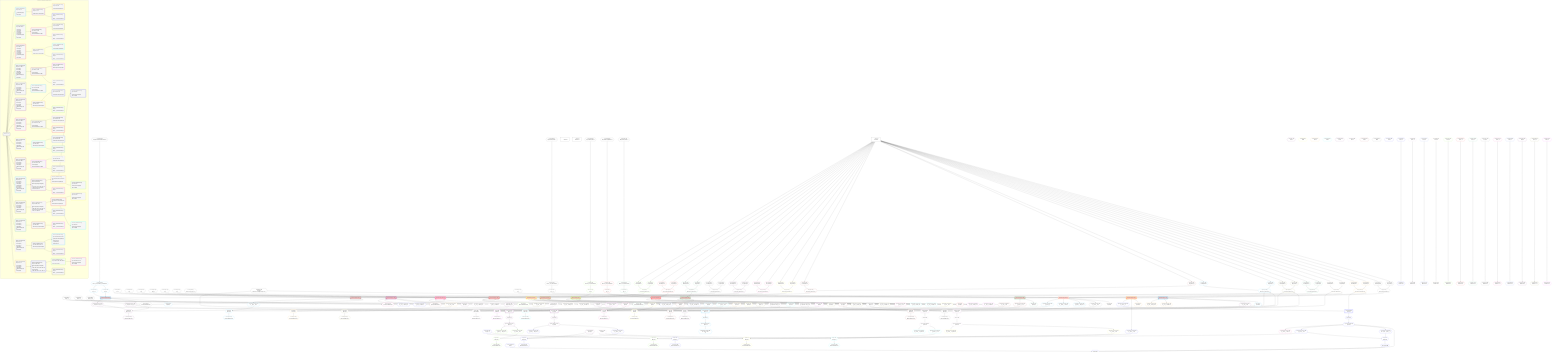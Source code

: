 %%{init: {'themeVariables': { 'fontSize': '12px'}}}%%
graph TD
    classDef path fill:#eee,stroke:#000,color:#000
    classDef plan fill:#fff,stroke-width:1px,color:#000
    classDef itemplan fill:#fff,stroke-width:2px,color:#000
    classDef unbatchedplan fill:#dff,stroke-width:1px,color:#000
    classDef sideeffectplan fill:#fcc,stroke-width:2px,color:#000
    classDef bucket fill:#f6f6f6,color:#000,stroke-width:2px,text-align:left


    %% plan dependencies
    Object15{{"Object[15∈0]<br />ᐸ{pgSettings,withPgClient}ᐳ"}}:::plan
    Access13{{"Access[13∈0]<br />ᐸ3.pgSettingsᐳ"}}:::plan
    Access14{{"Access[14∈0]<br />ᐸ3.withPgClientᐳ"}}:::plan
    Access13 & Access14 --> Object15
    Lambda10{{"Lambda[10∈0]<br />ᐸdecode_Post_base64JSONᐳ"}}:::plan
    Constant382{{"Constant[382∈0]<br />ᐸ'WyJwb3N0cyIsMV0='ᐳ"}}:::plan
    Constant382 --> Lambda10
    Access11{{"Access[11∈0]<br />ᐸ10.1ᐳ"}}:::plan
    Lambda10 --> Access11
    __Value3["__Value[3∈0]<br />ᐸcontextᐳ"]:::plan
    __Value3 --> Access13
    __Value3 --> Access14
    __Value0["__Value[0∈0]"]:::plan
    __Value5["__Value[5∈0]<br />ᐸrootValueᐳ"]:::plan
    Constant384{{"Constant[384∈0]<br />ᐸ'WyJwb3N0cyIsMl0='ᐳ"}}:::plan
    Constant383{{"Constant[383∈0]<br />ᐸ'hello'ᐳ"}}:::plan
    Constant385{{"Constant[385∈0]<br />ᐸ'WyJwb3N0cyIsMjAwMF0='ᐳ"}}:::plan
    Constant387{{"Constant[387∈0]<br />ᐸ'WyJwb3N0cyIsM10='ᐳ"}}:::plan
    Constant386{{"Constant[386∈0]<br />ᐸ'world'ᐳ"}}:::plan
    Constant389{{"Constant[389∈0]<br />ᐸ11ᐳ"}}:::plan
    Constant388{{"Constant[388∈0]<br />ᐸ'throw error'ᐳ"}}:::plan
    Constant390{{"Constant[390∈0]<br />ᐸ6ᐳ"}}:::plan
    Constant392{{"Constant[392∈0]<br />ᐸ9ᐳ"}}:::plan
    Constant393{{"Constant[393∈0]<br />ᐸ2000ᐳ"}}:::plan
    Constant396{{"Constant[396∈0]<br />ᐸ'WyJjb21wb3VuZF9rZXlzIiw0LDNd'ᐳ"}}:::plan
    Constant397{{"Constant[397∈0]<br />ᐸ2ᐳ"}}:::plan
    Constant398{{"Constant[398∈0]<br />ᐸ3ᐳ"}}:::plan
    Constant399{{"Constant[399∈0]<br />ᐸ'budd.deey@email.com'ᐳ"}}:::plan
    Constant400{{"Constant[400∈0]<br />ᐸ'graphile-build.issue.27.exists@example.com'ᐳ"}}:::plan
    Constant402{{"Constant[402∈0]<br />ᐸ1ᐳ"}}:::plan
    Object350{{"Object[350∈54]<br />ᐸ{pgSettings,withPgClient}ᐳ"}}:::plan
    Access348{{"Access[348∈54]<br />ᐸ3.pgSettingsᐳ"}}:::plan
    Access349{{"Access[349∈54]<br />ᐸ3.withPgClientᐳ"}}:::plan
    Access348 & Access349 --> Object350
    PgDeleteSingle347[["PgDeleteSingle[347∈54]"]]:::sideeffectplan
    Object350 & Constant402 --> PgDeleteSingle347
    __Value3 --> Access348
    __Value3 --> Access349
    Object351{{"Object[351∈54]<br />ᐸ{result}ᐳ"}}:::plan
    PgDeleteSingle347 --> Object351
    Object318{{"Object[318∈50]<br />ᐸ{pgSettings,withPgClient}ᐳ"}}:::plan
    Access316{{"Access[316∈50]<br />ᐸ3.pgSettingsᐳ"}}:::plan
    Access317{{"Access[317∈50]<br />ᐸ3.withPgClientᐳ"}}:::plan
    Access316 & Access317 --> Object318
    PgDeleteSingle315[["PgDeleteSingle[315∈50]"]]:::sideeffectplan
    Object318 & Constant400 --> PgDeleteSingle315
    __Value3 --> Access316
    __Value3 --> Access317
    Object319{{"Object[319∈50]<br />ᐸ{result}ᐳ"}}:::plan
    PgDeleteSingle315 --> Object319
    Object303{{"Object[303∈47]<br />ᐸ{pgSettings,withPgClient}ᐳ"}}:::plan
    Access301{{"Access[301∈47]<br />ᐸ3.pgSettingsᐳ"}}:::plan
    Access302{{"Access[302∈47]<br />ᐸ3.withPgClientᐳ"}}:::plan
    Access301 & Access302 --> Object303
    PgDeleteSingle300[["PgDeleteSingle[300∈47]"]]:::sideeffectplan
    Object303 & Constant399 --> PgDeleteSingle300
    __Value3 --> Access301
    __Value3 --> Access302
    Object304{{"Object[304∈47]<br />ᐸ{result}ᐳ"}}:::plan
    PgDeleteSingle300 --> Object304
    PgDeleteSingle253[["PgDeleteSingle[253∈41]"]]:::sideeffectplan
    Object256{{"Object[256∈41]<br />ᐸ{pgSettings,withPgClient}ᐳ"}}:::plan
    Object256 & Constant397 & Constant398 --> PgDeleteSingle253
    Access254{{"Access[254∈41]<br />ᐸ3.pgSettingsᐳ"}}:::plan
    Access255{{"Access[255∈41]<br />ᐸ3.withPgClientᐳ"}}:::plan
    Access254 & Access255 --> Object256
    __Value3 --> Access254
    __Value3 --> Access255
    Object257{{"Object[257∈41]<br />ᐸ{result}ᐳ"}}:::plan
    PgDeleteSingle253 --> Object257
    PgDeleteSingle205[["PgDeleteSingle[205∈35]"]]:::sideeffectplan
    Object208{{"Object[208∈35]<br />ᐸ{pgSettings,withPgClient}ᐳ"}}:::plan
    Access203{{"Access[203∈35]<br />ᐸ202.1ᐳ"}}:::plan
    Access204{{"Access[204∈35]<br />ᐸ202.2ᐳ"}}:::plan
    Object208 & Access203 & Access204 --> PgDeleteSingle205
    Access206{{"Access[206∈35]<br />ᐸ3.pgSettingsᐳ"}}:::plan
    Access207{{"Access[207∈35]<br />ᐸ3.withPgClientᐳ"}}:::plan
    Access206 & Access207 --> Object208
    Lambda202{{"Lambda[202∈35]<br />ᐸdecode_CompoundKey_base64JSONᐳ"}}:::plan
    Constant396 --> Lambda202
    Lambda202 --> Access203
    Lambda202 --> Access204
    __Value3 --> Access206
    __Value3 --> Access207
    Object209{{"Object[209∈35]<br />ᐸ{result}ᐳ"}}:::plan
    PgDeleteSingle205 --> Object209
    Object184{{"Object[184∈31]<br />ᐸ{pgSettings,withPgClient}ᐳ"}}:::plan
    Access182{{"Access[182∈31]<br />ᐸ3.pgSettingsᐳ"}}:::plan
    Access183{{"Access[183∈31]<br />ᐸ3.withPgClientᐳ"}}:::plan
    Access182 & Access183 --> Object184
    PgDeleteSingle181[["PgDeleteSingle[181∈31]"]]:::sideeffectplan
    Object184 & Constant389 --> PgDeleteSingle181
    Object185{{"Object[185∈31]<br />ᐸ{result,clientMutationId}ᐳ"}}:::plan
    PgDeleteSingle181 & Constant386 --> Object185
    __Value3 --> Access182
    __Value3 --> Access183
    Object162{{"Object[162∈27]<br />ᐸ{pgSettings,withPgClient}ᐳ"}}:::plan
    Access160{{"Access[160∈27]<br />ᐸ3.pgSettingsᐳ"}}:::plan
    Access161{{"Access[161∈27]<br />ᐸ3.withPgClientᐳ"}}:::plan
    Access160 & Access161 --> Object162
    PgDeleteSingle159[["PgDeleteSingle[159∈27]"]]:::sideeffectplan
    Object162 & Constant393 --> PgDeleteSingle159
    __Value3 --> Access160
    __Value3 --> Access161
    Object163{{"Object[163∈27]<br />ᐸ{result}ᐳ"}}:::plan
    PgDeleteSingle159 --> Object163
    Object141{{"Object[141∈23]<br />ᐸ{pgSettings,withPgClient}ᐳ"}}:::plan
    Access139{{"Access[139∈23]<br />ᐸ3.pgSettingsᐳ"}}:::plan
    Access140{{"Access[140∈23]<br />ᐸ3.withPgClientᐳ"}}:::plan
    Access139 & Access140 --> Object141
    PgDeleteSingle138[["PgDeleteSingle[138∈23]"]]:::sideeffectplan
    Object141 & Constant392 --> PgDeleteSingle138
    Object142{{"Object[142∈23]<br />ᐸ{result,clientMutationId}ᐳ"}}:::plan
    PgDeleteSingle138 & Constant383 --> Object142
    __Value3 --> Access139
    __Value3 --> Access140
    Object119{{"Object[119∈19]<br />ᐸ{pgSettings,withPgClient}ᐳ"}}:::plan
    Access117{{"Access[117∈19]<br />ᐸ3.pgSettingsᐳ"}}:::plan
    Access118{{"Access[118∈19]<br />ᐸ3.withPgClientᐳ"}}:::plan
    Access117 & Access118 --> Object119
    PgDeleteSingle116[["PgDeleteSingle[116∈19]"]]:::sideeffectplan
    Object119 & Constant390 --> PgDeleteSingle116
    __Value3 --> Access117
    __Value3 --> Access118
    Object120{{"Object[120∈19]<br />ᐸ{result}ᐳ"}}:::plan
    PgDeleteSingle116 --> Object120
    Object107{{"Object[107∈17]<br />ᐸ{pgSettings,withPgClient}ᐳ"}}:::plan
    Access105{{"Access[105∈17]<br />ᐸ3.pgSettingsᐳ"}}:::plan
    Access106{{"Access[106∈17]<br />ᐸ3.withPgClientᐳ"}}:::plan
    Access105 & Access106 --> Object107
    PgDeleteSingle104[["PgDeleteSingle[104∈17]"]]:::sideeffectplan
    Object107 & Constant389 --> PgDeleteSingle104
    Object108{{"Object[108∈17]<br />ᐸ{result,clientMutationId}ᐳ"}}:::plan
    PgDeleteSingle104 & Constant388 --> Object108
    __Value3 --> Access105
    __Value3 --> Access106
    Object86{{"Object[86∈13]<br />ᐸ{pgSettings,withPgClient}ᐳ"}}:::plan
    Access84{{"Access[84∈13]<br />ᐸ3.pgSettingsᐳ"}}:::plan
    Access85{{"Access[85∈13]<br />ᐸ3.withPgClientᐳ"}}:::plan
    Access84 & Access85 --> Object86
    PgDeleteSingle83[["PgDeleteSingle[83∈13]"]]:::sideeffectplan
    Access82{{"Access[82∈13]<br />ᐸ81.1ᐳ"}}:::plan
    Object86 & Access82 --> PgDeleteSingle83
    Object87{{"Object[87∈13]<br />ᐸ{result,clientMutationId}ᐳ"}}:::plan
    PgDeleteSingle83 & Constant386 --> Object87
    Lambda81{{"Lambda[81∈13]<br />ᐸdecode_Post_base64JSONᐳ"}}:::plan
    Constant387 --> Lambda81
    Lambda81 --> Access82
    __Value3 --> Access84
    __Value3 --> Access85
    Object62{{"Object[62∈9]<br />ᐸ{pgSettings,withPgClient}ᐳ"}}:::plan
    Access60{{"Access[60∈9]<br />ᐸ3.pgSettingsᐳ"}}:::plan
    Access61{{"Access[61∈9]<br />ᐸ3.withPgClientᐳ"}}:::plan
    Access60 & Access61 --> Object62
    PgDeleteSingle59[["PgDeleteSingle[59∈9]"]]:::sideeffectplan
    Access58{{"Access[58∈9]<br />ᐸ57.1ᐳ"}}:::plan
    Object62 & Access58 --> PgDeleteSingle59
    Lambda57{{"Lambda[57∈9]<br />ᐸdecode_Post_base64JSONᐳ"}}:::plan
    Constant385 --> Lambda57
    Lambda57 --> Access58
    __Value3 --> Access60
    __Value3 --> Access61
    Object63{{"Object[63∈9]<br />ᐸ{result}ᐳ"}}:::plan
    PgDeleteSingle59 --> Object63
    Object39{{"Object[39∈5]<br />ᐸ{pgSettings,withPgClient}ᐳ"}}:::plan
    Access37{{"Access[37∈5]<br />ᐸ3.pgSettingsᐳ"}}:::plan
    Access38{{"Access[38∈5]<br />ᐸ3.withPgClientᐳ"}}:::plan
    Access37 & Access38 --> Object39
    PgDeleteSingle36[["PgDeleteSingle[36∈5]"]]:::sideeffectplan
    Access35{{"Access[35∈5]<br />ᐸ34.1ᐳ"}}:::plan
    Object39 & Access35 --> PgDeleteSingle36
    Object40{{"Object[40∈5]<br />ᐸ{result,clientMutationId}ᐳ"}}:::plan
    PgDeleteSingle36 & Constant383 --> Object40
    Lambda34{{"Lambda[34∈5]<br />ᐸdecode_Post_base64JSONᐳ"}}:::plan
    Constant384 --> Lambda34
    Lambda34 --> Access35
    __Value3 --> Access37
    __Value3 --> Access38
    PgDeleteSingle12[["PgDeleteSingle[12∈1]"]]:::sideeffectplan
    Object15 & Access11 --> PgDeleteSingle12
    Object16{{"Object[16∈1]<br />ᐸ{result}ᐳ"}}:::plan
    PgDeleteSingle12 --> Object16
    List214{{"List[214∈36]<br />ᐸ211,212,213ᐳ"}}:::plan
    Constant211{{"Constant[211∈36]<br />ᐸ'compound_keys'ᐳ"}}:::plan
    PgClassExpression212{{"PgClassExpression[212∈36]<br />ᐸ__compound...rson_id_1”ᐳ"}}:::plan
    PgClassExpression213{{"PgClassExpression[213∈36]<br />ᐸ__compound...rson_id_2”ᐳ"}}:::plan
    Constant211 & PgClassExpression212 & PgClassExpression213 --> List214
    List262{{"List[262∈42]<br />ᐸ259,260,261ᐳ"}}:::plan
    Constant259{{"Constant[259∈42]<br />ᐸ'compound_keys'ᐳ"}}:::plan
    PgClassExpression260{{"PgClassExpression[260∈42]<br />ᐸ__compound...rson_id_1”ᐳ"}}:::plan
    PgClassExpression261{{"PgClassExpression[261∈42]<br />ᐸ__compound...rson_id_2”ᐳ"}}:::plan
    Constant259 & PgClassExpression260 & PgClassExpression261 --> List262
    Edge367{{"Edge[367∈55]"}}:::plan
    PgSelectSingle366{{"PgSelectSingle[366∈55]<br />ᐸpersonᐳ"}}:::plan
    PgCursor368{{"PgCursor[368∈55]"}}:::plan
    Connection364{{"Connection[364∈55]<br />ᐸ360ᐳ"}}:::plan
    PgSelectSingle366 & PgCursor368 & Connection364 --> Edge367
    List20{{"List[20∈2]<br />ᐸ18,19ᐳ"}}:::plan
    Constant18{{"Constant[18∈2]<br />ᐸ'posts'ᐳ"}}:::plan
    PgClassExpression19{{"PgClassExpression[19∈2]<br />ᐸ__post__.”id”ᐳ"}}:::plan
    Constant18 & PgClassExpression19 --> List20
    List43{{"List[43∈6]<br />ᐸ41,42ᐳ"}}:::plan
    Constant41{{"Constant[41∈6]<br />ᐸ'posts'ᐳ"}}:::plan
    PgClassExpression42{{"PgClassExpression[42∈6]<br />ᐸ__post__.”id”ᐳ"}}:::plan
    Constant41 & PgClassExpression42 --> List43
    List67{{"List[67∈10]<br />ᐸ65,66ᐳ"}}:::plan
    Constant65{{"Constant[65∈10]<br />ᐸ'posts'ᐳ"}}:::plan
    PgClassExpression66{{"PgClassExpression[66∈10]<br />ᐸ__post__.”id”ᐳ"}}:::plan
    Constant65 & PgClassExpression66 --> List67
    List90{{"List[90∈14]<br />ᐸ88,89ᐳ"}}:::plan
    Constant88{{"Constant[88∈14]<br />ᐸ'posts'ᐳ"}}:::plan
    PgClassExpression89{{"PgClassExpression[89∈14]<br />ᐸ__post__.”id”ᐳ"}}:::plan
    Constant88 & PgClassExpression89 --> List90
    List111{{"List[111∈18]<br />ᐸ109,110ᐳ"}}:::plan
    Constant109{{"Constant[109∈18]<br />ᐸ'types'ᐳ"}}:::plan
    PgClassExpression110{{"PgClassExpression[110∈18]<br />ᐸ__types__.”id”ᐳ"}}:::plan
    Constant109 & PgClassExpression110 --> List111
    List124{{"List[124∈20]<br />ᐸ122,123ᐳ"}}:::plan
    Constant122{{"Constant[122∈20]<br />ᐸ'posts'ᐳ"}}:::plan
    PgClassExpression123{{"PgClassExpression[123∈20]<br />ᐸ__post__.”id”ᐳ"}}:::plan
    Constant122 & PgClassExpression123 --> List124
    List145{{"List[145∈24]<br />ᐸ143,144ᐳ"}}:::plan
    Constant143{{"Constant[143∈24]<br />ᐸ'posts'ᐳ"}}:::plan
    PgClassExpression144{{"PgClassExpression[144∈24]<br />ᐸ__post__.”id”ᐳ"}}:::plan
    Constant143 & PgClassExpression144 --> List145
    List167{{"List[167∈28]<br />ᐸ165,166ᐳ"}}:::plan
    Constant165{{"Constant[165∈28]<br />ᐸ'posts'ᐳ"}}:::plan
    PgClassExpression166{{"PgClassExpression[166∈28]<br />ᐸ__post__.”id”ᐳ"}}:::plan
    Constant165 & PgClassExpression166 --> List167
    List188{{"List[188∈32]<br />ᐸ186,187ᐳ"}}:::plan
    Constant186{{"Constant[186∈32]<br />ᐸ'posts'ᐳ"}}:::plan
    PgClassExpression187{{"PgClassExpression[187∈32]<br />ᐸ__post__.”id”ᐳ"}}:::plan
    Constant186 & PgClassExpression187 --> List188
    PgSelect224[["PgSelect[224∈36]<br />ᐸpersonᐳ"]]:::plan
    Object208 & PgClassExpression212 --> PgSelect224
    PgSelect236[["PgSelect[236∈36]<br />ᐸpersonᐳ"]]:::plan
    Object208 & PgClassExpression213 --> PgSelect236
    PgSelect272[["PgSelect[272∈42]<br />ᐸpersonᐳ"]]:::plan
    Object256 & PgClassExpression260 --> PgSelect272
    PgSelect284[["PgSelect[284∈42]<br />ᐸpersonᐳ"]]:::plan
    Object256 & PgClassExpression261 --> PgSelect284
    List308{{"List[308∈48]<br />ᐸ306,307ᐳ"}}:::plan
    Constant306{{"Constant[306∈48]<br />ᐸ'people'ᐳ"}}:::plan
    PgClassExpression307{{"PgClassExpression[307∈48]<br />ᐸ__person__.”id”ᐳ"}}:::plan
    Constant306 & PgClassExpression307 --> List308
    List323{{"List[323∈51]<br />ᐸ321,322ᐳ"}}:::plan
    Constant321{{"Constant[321∈51]<br />ᐸ'people'ᐳ"}}:::plan
    PgClassExpression322{{"PgClassExpression[322∈51]<br />ᐸ__person__.”id”ᐳ"}}:::plan
    Constant321 & PgClassExpression322 --> List323
    List355{{"List[355∈55]<br />ᐸ353,354ᐳ"}}:::plan
    Constant353{{"Constant[353∈55]<br />ᐸ'people'ᐳ"}}:::plan
    PgClassExpression354{{"PgClassExpression[354∈55]<br />ᐸ__person__.”id”ᐳ"}}:::plan
    Constant353 & PgClassExpression354 --> List355
    PgSelect360[["PgSelect[360∈55]<br />ᐸpersonᐳ"]]:::plan
    PgClassExpression359{{"PgClassExpression[359∈55]<br />ᐸ__person__ᐳ"}}:::plan
    Object350 & PgClassExpression359 --> PgSelect360
    List371{{"List[371∈55]<br />ᐸ369,370ᐳ"}}:::plan
    PgClassExpression369{{"PgClassExpression[369∈55]<br />ᐸ”c”.”perso..._person__)ᐳ"}}:::plan
    PgClassExpression370{{"PgClassExpression[370∈55]<br />ᐸ__person__.”id”ᐳ"}}:::plan
    PgClassExpression369 & PgClassExpression370 --> List371
    PgDeleteSingle12 --> PgClassExpression19
    Lambda21{{"Lambda[21∈2]<br />ᐸbase64JSONEncodeᐳ"}}:::plan
    List20 --> Lambda21
    PgDeleteSingle36 --> PgClassExpression42
    Lambda44{{"Lambda[44∈6]<br />ᐸbase64JSONEncodeᐳ"}}:::plan
    List43 --> Lambda44
    PgDeleteSingle59 --> PgClassExpression66
    Lambda68{{"Lambda[68∈10]<br />ᐸbase64JSONEncodeᐳ"}}:::plan
    List67 --> Lambda68
    PgDeleteSingle83 --> PgClassExpression89
    Lambda91{{"Lambda[91∈14]<br />ᐸbase64JSONEncodeᐳ"}}:::plan
    List90 --> Lambda91
    PgDeleteSingle104 --> PgClassExpression110
    Lambda112{{"Lambda[112∈18]<br />ᐸbase64JSONEncodeᐳ"}}:::plan
    List111 --> Lambda112
    PgDeleteSingle116 --> PgClassExpression123
    Lambda125{{"Lambda[125∈20]<br />ᐸbase64JSONEncodeᐳ"}}:::plan
    List124 --> Lambda125
    PgDeleteSingle138 --> PgClassExpression144
    Lambda146{{"Lambda[146∈24]<br />ᐸbase64JSONEncodeᐳ"}}:::plan
    List145 --> Lambda146
    PgDeleteSingle159 --> PgClassExpression166
    Lambda168{{"Lambda[168∈28]<br />ᐸbase64JSONEncodeᐳ"}}:::plan
    List167 --> Lambda168
    PgDeleteSingle181 --> PgClassExpression187
    Lambda189{{"Lambda[189∈32]<br />ᐸbase64JSONEncodeᐳ"}}:::plan
    List188 --> Lambda189
    PgDeleteSingle205 --> PgClassExpression212
    PgDeleteSingle205 --> PgClassExpression213
    Lambda215{{"Lambda[215∈36]<br />ᐸbase64JSONEncodeᐳ"}}:::plan
    List214 --> Lambda215
    First228{{"First[228∈36]"}}:::plan
    PgSelect224 --> First228
    PgSelectSingle229{{"PgSelectSingle[229∈36]<br />ᐸpersonᐳ"}}:::plan
    First228 --> PgSelectSingle229
    First240{{"First[240∈36]"}}:::plan
    PgSelect236 --> First240
    PgSelectSingle241{{"PgSelectSingle[241∈36]<br />ᐸpersonᐳ"}}:::plan
    First240 --> PgSelectSingle241
    PgDeleteSingle253 --> PgClassExpression260
    PgDeleteSingle253 --> PgClassExpression261
    Lambda263{{"Lambda[263∈42]<br />ᐸbase64JSONEncodeᐳ"}}:::plan
    List262 --> Lambda263
    First276{{"First[276∈42]"}}:::plan
    PgSelect272 --> First276
    PgSelectSingle277{{"PgSelectSingle[277∈42]<br />ᐸpersonᐳ"}}:::plan
    First276 --> PgSelectSingle277
    First288{{"First[288∈42]"}}:::plan
    PgSelect284 --> First288
    PgSelectSingle289{{"PgSelectSingle[289∈42]<br />ᐸpersonᐳ"}}:::plan
    First288 --> PgSelectSingle289
    PgDeleteSingle300 --> PgClassExpression307
    Lambda309{{"Lambda[309∈48]<br />ᐸbase64JSONEncodeᐳ"}}:::plan
    List308 --> Lambda309
    PgDeleteSingle315 --> PgClassExpression322
    Lambda324{{"Lambda[324∈51]<br />ᐸbase64JSONEncodeᐳ"}}:::plan
    List323 --> Lambda324
    PgDeleteSingle347 --> PgClassExpression354
    Lambda356{{"Lambda[356∈55]<br />ᐸbase64JSONEncodeᐳ"}}:::plan
    List355 --> Lambda356
    PgDeleteSingle347 --> PgClassExpression359
    First365{{"First[365∈55]"}}:::plan
    PgSelect360 --> First365
    First365 --> PgSelectSingle366
    PgSelectSingle366 --> PgClassExpression369
    PgSelectSingle366 --> PgClassExpression370
    List371 --> PgCursor368
    Constant17{{"Constant[17∈2]<br />ᐸnullᐳ"}}:::plan
    Constant64{{"Constant[64∈10]<br />ᐸnullᐳ"}}:::plan
    Constant121{{"Constant[121∈20]<br />ᐸnullᐳ"}}:::plan
    Constant164{{"Constant[164∈28]<br />ᐸnullᐳ"}}:::plan
    Constant210{{"Constant[210∈36]<br />ᐸnullᐳ"}}:::plan
    Constant230{{"Constant[230∈36]<br />ᐸ'people'ᐳ"}}:::plan
    Constant258{{"Constant[258∈42]<br />ᐸnullᐳ"}}:::plan
    Constant278{{"Constant[278∈42]<br />ᐸ'people'ᐳ"}}:::plan
    Constant305{{"Constant[305∈48]<br />ᐸnullᐳ"}}:::plan
    Constant320{{"Constant[320∈51]<br />ᐸnullᐳ"}}:::plan
    Constant352{{"Constant[352∈55]<br />ᐸnullᐳ"}}:::plan
    Lambda30{{"Lambda[30∈4]<br />ᐸrawEncodeᐳ"}}:::plan
    Constant29{{"Constant[29∈4]<br />ᐸ'query'ᐳ"}}:::plan
    Constant29 --> Lambda30
    Lambda53{{"Lambda[53∈8]<br />ᐸrawEncodeᐳ"}}:::plan
    Constant52{{"Constant[52∈8]<br />ᐸ'query'ᐳ"}}:::plan
    Constant52 --> Lambda53
    Lambda77{{"Lambda[77∈12]<br />ᐸrawEncodeᐳ"}}:::plan
    Constant76{{"Constant[76∈12]<br />ᐸ'query'ᐳ"}}:::plan
    Constant76 --> Lambda77
    Lambda100{{"Lambda[100∈16]<br />ᐸrawEncodeᐳ"}}:::plan
    Constant99{{"Constant[99∈16]<br />ᐸ'query'ᐳ"}}:::plan
    Constant99 --> Lambda100
    Lambda134{{"Lambda[134∈22]<br />ᐸrawEncodeᐳ"}}:::plan
    Constant133{{"Constant[133∈22]<br />ᐸ'query'ᐳ"}}:::plan
    Constant133 --> Lambda134
    Lambda155{{"Lambda[155∈26]<br />ᐸrawEncodeᐳ"}}:::plan
    Constant154{{"Constant[154∈26]<br />ᐸ'query'ᐳ"}}:::plan
    Constant154 --> Lambda155
    Lambda177{{"Lambda[177∈30]<br />ᐸrawEncodeᐳ"}}:::plan
    Constant176{{"Constant[176∈30]<br />ᐸ'query'ᐳ"}}:::plan
    Constant176 --> Lambda177
    Lambda198{{"Lambda[198∈34]<br />ᐸrawEncodeᐳ"}}:::plan
    Constant197{{"Constant[197∈34]<br />ᐸ'query'ᐳ"}}:::plan
    Constant197 --> Lambda198
    Lambda248{{"Lambda[248∈40]<br />ᐸrawEncodeᐳ"}}:::plan
    Constant247{{"Constant[247∈40]<br />ᐸ'query'ᐳ"}}:::plan
    Constant247 --> Lambda248
    Lambda296{{"Lambda[296∈46]<br />ᐸrawEncodeᐳ"}}:::plan
    Constant295{{"Constant[295∈46]<br />ᐸ'query'ᐳ"}}:::plan
    Constant295 --> Lambda296
    Lambda343{{"Lambda[343∈53]<br />ᐸrawEncodeᐳ"}}:::plan
    Constant342{{"Constant[342∈53]<br />ᐸ'query'ᐳ"}}:::plan
    Constant342 --> Lambda343
    Lambda381{{"Lambda[381∈58]<br />ᐸrawEncodeᐳ"}}:::plan
    Constant380{{"Constant[380∈58]<br />ᐸ'query'ᐳ"}}:::plan
    Constant380 --> Lambda381
    PgSelect334[["PgSelect[334∈52]<br />ᐸpersonᐳ"]]:::plan
    PgClassExpression333{{"PgClassExpression[333∈52]<br />ᐸ__person__ᐳ"}}:::plan
    Object318 & PgClassExpression333 & Constant400 --> PgSelect334
    List377{{"List[377∈56]<br />ᐸ353,370ᐳ"}}:::plan
    Constant353 & PgClassExpression370 --> List377
    PgClassExpression27{{"PgClassExpression[27∈3]<br />ᐸ__post__.”headline”ᐳ"}}:::plan
    PgDeleteSingle12 --> PgClassExpression27
    PgClassExpression28{{"PgClassExpression[28∈3]<br />ᐸ__post__.”author_id”ᐳ"}}:::plan
    PgDeleteSingle12 --> PgClassExpression28
    PgClassExpression50{{"PgClassExpression[50∈7]<br />ᐸ__post__.”headline”ᐳ"}}:::plan
    PgDeleteSingle36 --> PgClassExpression50
    PgClassExpression51{{"PgClassExpression[51∈7]<br />ᐸ__post__.”author_id”ᐳ"}}:::plan
    PgDeleteSingle36 --> PgClassExpression51
    PgClassExpression74{{"PgClassExpression[74∈11]<br />ᐸ__post__.”headline”ᐳ"}}:::plan
    PgDeleteSingle59 --> PgClassExpression74
    PgClassExpression75{{"PgClassExpression[75∈11]<br />ᐸ__post__.”author_id”ᐳ"}}:::plan
    PgDeleteSingle59 --> PgClassExpression75
    PgClassExpression97{{"PgClassExpression[97∈15]<br />ᐸ__post__.”headline”ᐳ"}}:::plan
    PgDeleteSingle83 --> PgClassExpression97
    PgClassExpression98{{"PgClassExpression[98∈15]<br />ᐸ__post__.”author_id”ᐳ"}}:::plan
    PgDeleteSingle83 --> PgClassExpression98
    PgClassExpression131{{"PgClassExpression[131∈21]<br />ᐸ__post__.”headline”ᐳ"}}:::plan
    PgDeleteSingle116 --> PgClassExpression131
    PgClassExpression132{{"PgClassExpression[132∈21]<br />ᐸ__post__.”author_id”ᐳ"}}:::plan
    PgDeleteSingle116 --> PgClassExpression132
    PgClassExpression152{{"PgClassExpression[152∈25]<br />ᐸ__post__.”headline”ᐳ"}}:::plan
    PgDeleteSingle138 --> PgClassExpression152
    PgClassExpression153{{"PgClassExpression[153∈25]<br />ᐸ__post__.”author_id”ᐳ"}}:::plan
    PgDeleteSingle138 --> PgClassExpression153
    PgClassExpression174{{"PgClassExpression[174∈29]<br />ᐸ__post__.”headline”ᐳ"}}:::plan
    PgDeleteSingle159 --> PgClassExpression174
    PgClassExpression175{{"PgClassExpression[175∈29]<br />ᐸ__post__.”author_id”ᐳ"}}:::plan
    PgDeleteSingle159 --> PgClassExpression175
    PgClassExpression195{{"PgClassExpression[195∈33]<br />ᐸ__post__.”headline”ᐳ"}}:::plan
    PgDeleteSingle181 --> PgClassExpression195
    PgClassExpression196{{"PgClassExpression[196∈33]<br />ᐸ__post__.”author_id”ᐳ"}}:::plan
    PgDeleteSingle181 --> PgClassExpression196
    Lambda311{{"Lambda[311∈49]<br />ᐸrawEncodeᐳ"}}:::plan
    Constant310{{"Constant[310∈49]<br />ᐸ'query'ᐳ"}}:::plan
    Constant310 --> Lambda311
    PgClassExpression330{{"PgClassExpression[330∈52]<br />ᐸ__person__...full_name”ᐳ"}}:::plan
    PgDeleteSingle315 --> PgClassExpression330
    PgClassExpression331{{"PgClassExpression[331∈52]<br />ᐸ__person__.”email”ᐳ"}}:::plan
    PgDeleteSingle315 --> PgClassExpression331
    PgDeleteSingle315 --> PgClassExpression333
    First338{{"First[338∈52]"}}:::plan
    PgSelect334 --> First338
    PgSelectSingle339{{"PgSelectSingle[339∈52]<br />ᐸpersonᐳ"}}:::plan
    First338 --> PgSelectSingle339
    PgClassExpression341{{"PgClassExpression[341∈52]<br />ᐸ”c”.”perso...lder! */<br />)ᐳ"}}:::plan
    PgSelectSingle339 --> PgClassExpression341
    Lambda378{{"Lambda[378∈56]<br />ᐸbase64JSONEncodeᐳ"}}:::plan
    List377 --> Lambda378
    List244{{"List[244∈39]<br />ᐸ230,243ᐳ"}}:::plan
    PgClassExpression243{{"PgClassExpression[243∈39]<br />ᐸ__person__.”id”ᐳ"}}:::plan
    Constant230 & PgClassExpression243 --> List244
    List292{{"List[292∈45]<br />ᐸ278,291ᐳ"}}:::plan
    PgClassExpression291{{"PgClassExpression[291∈45]<br />ᐸ__person__.”id”ᐳ"}}:::plan
    Constant278 & PgClassExpression291 --> List292
    PgSelectSingle241 --> PgClassExpression243
    Lambda245{{"Lambda[245∈39]<br />ᐸbase64JSONEncodeᐳ"}}:::plan
    List244 --> Lambda245
    PgClassExpression246{{"PgClassExpression[246∈39]<br />ᐸ__person__...full_name”ᐳ"}}:::plan
    PgSelectSingle241 --> PgClassExpression246
    PgSelectSingle289 --> PgClassExpression291
    Lambda293{{"Lambda[293∈45]<br />ᐸbase64JSONEncodeᐳ"}}:::plan
    List292 --> Lambda293
    PgClassExpression294{{"PgClassExpression[294∈45]<br />ᐸ__person__...full_name”ᐳ"}}:::plan
    PgSelectSingle289 --> PgClassExpression294
    List232{{"List[232∈38]<br />ᐸ230,231ᐳ"}}:::plan
    PgClassExpression231{{"PgClassExpression[231∈38]<br />ᐸ__person__.”id”ᐳ"}}:::plan
    Constant230 & PgClassExpression231 --> List232
    List280{{"List[280∈44]<br />ᐸ278,279ᐳ"}}:::plan
    PgClassExpression279{{"PgClassExpression[279∈44]<br />ᐸ__person__.”id”ᐳ"}}:::plan
    Constant278 & PgClassExpression279 --> List280
    PgSelectSingle229 --> PgClassExpression231
    Lambda233{{"Lambda[233∈38]<br />ᐸbase64JSONEncodeᐳ"}}:::plan
    List232 --> Lambda233
    PgClassExpression234{{"PgClassExpression[234∈38]<br />ᐸ__person__...full_name”ᐳ"}}:::plan
    PgSelectSingle229 --> PgClassExpression234
    PgSelectSingle277 --> PgClassExpression279
    Lambda281{{"Lambda[281∈44]<br />ᐸbase64JSONEncodeᐳ"}}:::plan
    List280 --> Lambda281
    PgClassExpression282{{"PgClassExpression[282∈44]<br />ᐸ__person__...full_name”ᐳ"}}:::plan
    PgSelectSingle277 --> PgClassExpression282
    PgClassExpression379{{"PgClassExpression[379∈57]<br />ᐸ__person__.”email”ᐳ"}}:::plan
    PgSelectSingle366 --> PgClassExpression379

    %% define steps

    subgraph "Buckets for mutations/v4/mutation-delete"
    Bucket0("Bucket 0 (root)"):::bucket
    classDef bucket0 stroke:#696969
    class Bucket0,__Value0,__Value3,__Value5,Lambda10,Access11,Access13,Access14,Object15,Constant382,Constant383,Constant384,Constant385,Constant386,Constant387,Constant388,Constant389,Constant390,Constant392,Constant393,Constant396,Constant397,Constant398,Constant399,Constant400,Constant402 bucket0
    Bucket1("Bucket 1 (mutationField)<br />Deps: 15, 11, 5<br /><br />1: PgDeleteSingle[12]<br />2: <br />ᐳ: Object[16]"):::bucket
    classDef bucket1 stroke:#00bfff
    class Bucket1,PgDeleteSingle12,Object16 bucket1
    Bucket2("Bucket 2 (nullableBoundary)<br />Deps: 12, 16, 5<br /><br />ROOT Object{1}ᐸ{result}ᐳ[16]"):::bucket
    classDef bucket2 stroke:#7f007f
    class Bucket2,Constant17,Constant18,PgClassExpression19,List20,Lambda21 bucket2
    Bucket3("Bucket 3 (nullableBoundary)<br />Deps: 12, 21, 19<br /><br />ROOT PgDeleteSingle{1}[12]"):::bucket
    classDef bucket3 stroke:#ffa500
    class Bucket3,PgClassExpression27,PgClassExpression28 bucket3
    Bucket4("Bucket 4 (nullableBoundary)<br />Deps: 5<br /><br />ROOT __ValueᐸrootValueᐳ[5]"):::bucket
    classDef bucket4 stroke:#0000ff
    class Bucket4,Constant29,Lambda30 bucket4
    Bucket5("Bucket 5 (mutationField)<br />Deps: 384, 3, 383, 5<br /><br />1: Access[37]<br />2: Access[38]<br />3: Object[39]<br />4: Lambda[34]<br />5: Access[35]<br />6: PgDeleteSingle[36]<br />7: <br />ᐳ: Object[40]"):::bucket
    classDef bucket5 stroke:#7fff00
    class Bucket5,Lambda34,Access35,PgDeleteSingle36,Access37,Access38,Object39,Object40 bucket5
    Bucket6("Bucket 6 (nullableBoundary)<br />Deps: 36, 40, 5, 383<br /><br />ROOT Object{5}ᐸ{result,clientMutationId}ᐳ[40]"):::bucket
    classDef bucket6 stroke:#ff1493
    class Bucket6,Constant41,PgClassExpression42,List43,Lambda44 bucket6
    Bucket7("Bucket 7 (nullableBoundary)<br />Deps: 36, 44, 42<br /><br />ROOT PgDeleteSingle{5}[36]"):::bucket
    classDef bucket7 stroke:#808000
    class Bucket7,PgClassExpression50,PgClassExpression51 bucket7
    Bucket8("Bucket 8 (nullableBoundary)<br />Deps: 5<br /><br />ROOT __ValueᐸrootValueᐳ[5]"):::bucket
    classDef bucket8 stroke:#dda0dd
    class Bucket8,Constant52,Lambda53 bucket8
    Bucket9("Bucket 9 (mutationField)<br />Deps: 385, 3, 5<br /><br />1: Access[60]<br />2: Access[61]<br />3: Object[62]<br />4: Lambda[57]<br />5: Access[58]<br />6: PgDeleteSingle[59]<br />7: <br />ᐳ: Object[63]"):::bucket
    classDef bucket9 stroke:#ff0000
    class Bucket9,Lambda57,Access58,PgDeleteSingle59,Access60,Access61,Object62,Object63 bucket9
    Bucket10("Bucket 10 (nullableBoundary)<br />Deps: 59, 63, 5<br /><br />ROOT Object{9}ᐸ{result}ᐳ[63]"):::bucket
    classDef bucket10 stroke:#ffff00
    class Bucket10,Constant64,Constant65,PgClassExpression66,List67,Lambda68 bucket10
    Bucket11("Bucket 11 (nullableBoundary)<br />Deps: 59, 68, 66<br /><br />ROOT PgDeleteSingle{9}[59]"):::bucket
    classDef bucket11 stroke:#00ffff
    class Bucket11,PgClassExpression74,PgClassExpression75 bucket11
    Bucket12("Bucket 12 (nullableBoundary)<br />Deps: 5<br /><br />ROOT __ValueᐸrootValueᐳ[5]"):::bucket
    classDef bucket12 stroke:#4169e1
    class Bucket12,Constant76,Lambda77 bucket12
    Bucket13("Bucket 13 (mutationField)<br />Deps: 387, 3, 386, 5<br /><br />1: Access[84]<br />2: Access[85]<br />3: Object[86]<br />4: Lambda[81]<br />5: Access[82]<br />6: PgDeleteSingle[83]<br />7: <br />ᐳ: Object[87]"):::bucket
    classDef bucket13 stroke:#3cb371
    class Bucket13,Lambda81,Access82,PgDeleteSingle83,Access84,Access85,Object86,Object87 bucket13
    Bucket14("Bucket 14 (nullableBoundary)<br />Deps: 83, 87, 5, 386<br /><br />ROOT Object{13}ᐸ{result,clientMutationId}ᐳ[87]"):::bucket
    classDef bucket14 stroke:#a52a2a
    class Bucket14,Constant88,PgClassExpression89,List90,Lambda91 bucket14
    Bucket15("Bucket 15 (nullableBoundary)<br />Deps: 83, 91, 89<br /><br />ROOT PgDeleteSingle{13}[83]"):::bucket
    classDef bucket15 stroke:#ff00ff
    class Bucket15,PgClassExpression97,PgClassExpression98 bucket15
    Bucket16("Bucket 16 (nullableBoundary)<br />Deps: 5<br /><br />ROOT __ValueᐸrootValueᐳ[5]"):::bucket
    classDef bucket16 stroke:#f5deb3
    class Bucket16,Constant99,Lambda100 bucket16
    Bucket17("Bucket 17 (mutationField)<br />Deps: 389, 3, 388<br /><br />1: Access[105]<br />2: Access[106]<br />3: Object[107]<br />4: PgDeleteSingle[104]<br />5: <br />ᐳ: Object[108]"):::bucket
    classDef bucket17 stroke:#696969
    class Bucket17,PgDeleteSingle104,Access105,Access106,Object107,Object108 bucket17
    Bucket18("Bucket 18 (nullableBoundary)<br />Deps: 104, 108, 388<br /><br />ROOT Object{17}ᐸ{result,clientMutationId}ᐳ[108]"):::bucket
    classDef bucket18 stroke:#00bfff
    class Bucket18,Constant109,PgClassExpression110,List111,Lambda112 bucket18
    Bucket19("Bucket 19 (mutationField)<br />Deps: 390, 3, 5<br /><br />1: Access[117]<br />2: Access[118]<br />3: Object[119]<br />4: PgDeleteSingle[116]<br />5: <br />ᐳ: Object[120]"):::bucket
    classDef bucket19 stroke:#7f007f
    class Bucket19,PgDeleteSingle116,Access117,Access118,Object119,Object120 bucket19
    Bucket20("Bucket 20 (nullableBoundary)<br />Deps: 116, 120, 5<br /><br />ROOT Object{19}ᐸ{result}ᐳ[120]"):::bucket
    classDef bucket20 stroke:#ffa500
    class Bucket20,Constant121,Constant122,PgClassExpression123,List124,Lambda125 bucket20
    Bucket21("Bucket 21 (nullableBoundary)<br />Deps: 116, 125, 123<br /><br />ROOT PgDeleteSingle{19}[116]"):::bucket
    classDef bucket21 stroke:#0000ff
    class Bucket21,PgClassExpression131,PgClassExpression132 bucket21
    Bucket22("Bucket 22 (nullableBoundary)<br />Deps: 5<br /><br />ROOT __ValueᐸrootValueᐳ[5]"):::bucket
    classDef bucket22 stroke:#7fff00
    class Bucket22,Constant133,Lambda134 bucket22
    Bucket23("Bucket 23 (mutationField)<br />Deps: 392, 3, 383, 5<br /><br />1: Access[139]<br />2: Access[140]<br />3: Object[141]<br />4: PgDeleteSingle[138]<br />5: <br />ᐳ: Object[142]"):::bucket
    classDef bucket23 stroke:#ff1493
    class Bucket23,PgDeleteSingle138,Access139,Access140,Object141,Object142 bucket23
    Bucket24("Bucket 24 (nullableBoundary)<br />Deps: 138, 142, 5, 383<br /><br />ROOT Object{23}ᐸ{result,clientMutationId}ᐳ[142]"):::bucket
    classDef bucket24 stroke:#808000
    class Bucket24,Constant143,PgClassExpression144,List145,Lambda146 bucket24
    Bucket25("Bucket 25 (nullableBoundary)<br />Deps: 138, 146, 144<br /><br />ROOT PgDeleteSingle{23}[138]"):::bucket
    classDef bucket25 stroke:#dda0dd
    class Bucket25,PgClassExpression152,PgClassExpression153 bucket25
    Bucket26("Bucket 26 (nullableBoundary)<br />Deps: 5<br /><br />ROOT __ValueᐸrootValueᐳ[5]"):::bucket
    classDef bucket26 stroke:#ff0000
    class Bucket26,Constant154,Lambda155 bucket26
    Bucket27("Bucket 27 (mutationField)<br />Deps: 393, 3, 5<br /><br />1: Access[160]<br />2: Access[161]<br />3: Object[162]<br />4: PgDeleteSingle[159]<br />5: <br />ᐳ: Object[163]"):::bucket
    classDef bucket27 stroke:#ffff00
    class Bucket27,PgDeleteSingle159,Access160,Access161,Object162,Object163 bucket27
    Bucket28("Bucket 28 (nullableBoundary)<br />Deps: 159, 163, 5<br /><br />ROOT Object{27}ᐸ{result}ᐳ[163]"):::bucket
    classDef bucket28 stroke:#00ffff
    class Bucket28,Constant164,Constant165,PgClassExpression166,List167,Lambda168 bucket28
    Bucket29("Bucket 29 (nullableBoundary)<br />Deps: 159, 168, 166<br /><br />ROOT PgDeleteSingle{27}[159]"):::bucket
    classDef bucket29 stroke:#4169e1
    class Bucket29,PgClassExpression174,PgClassExpression175 bucket29
    Bucket30("Bucket 30 (nullableBoundary)<br />Deps: 5<br /><br />ROOT __ValueᐸrootValueᐳ[5]"):::bucket
    classDef bucket30 stroke:#3cb371
    class Bucket30,Constant176,Lambda177 bucket30
    Bucket31("Bucket 31 (mutationField)<br />Deps: 389, 3, 386, 5<br /><br />1: Access[182]<br />2: Access[183]<br />3: Object[184]<br />4: PgDeleteSingle[181]<br />5: <br />ᐳ: Object[185]"):::bucket
    classDef bucket31 stroke:#a52a2a
    class Bucket31,PgDeleteSingle181,Access182,Access183,Object184,Object185 bucket31
    Bucket32("Bucket 32 (nullableBoundary)<br />Deps: 181, 185, 5, 386<br /><br />ROOT Object{31}ᐸ{result,clientMutationId}ᐳ[185]"):::bucket
    classDef bucket32 stroke:#ff00ff
    class Bucket32,Constant186,PgClassExpression187,List188,Lambda189 bucket32
    Bucket33("Bucket 33 (nullableBoundary)<br />Deps: 181, 189, 187<br /><br />ROOT PgDeleteSingle{31}[181]"):::bucket
    classDef bucket33 stroke:#f5deb3
    class Bucket33,PgClassExpression195,PgClassExpression196 bucket33
    Bucket34("Bucket 34 (nullableBoundary)<br />Deps: 5<br /><br />ROOT __ValueᐸrootValueᐳ[5]"):::bucket
    classDef bucket34 stroke:#696969
    class Bucket34,Constant197,Lambda198 bucket34
    Bucket35("Bucket 35 (mutationField)<br />Deps: 396, 3, 5<br /><br />1: Access[206]<br />2: Access[207]<br />3: Object[208]<br />4: Lambda[202]<br />5: Access[203]<br />6: Access[204]<br />7: PgDeleteSingle[205]<br />8: <br />ᐳ: Object[209]"):::bucket
    classDef bucket35 stroke:#00bfff
    class Bucket35,Lambda202,Access203,Access204,PgDeleteSingle205,Access206,Access207,Object208,Object209 bucket35
    Bucket36("Bucket 36 (nullableBoundary)<br />Deps: 205, 208, 209, 5<br /><br />ROOT Object{35}ᐸ{result}ᐳ[209]<br />1: <br />ᐳ: 210, 211, 212, 213, 230, 214, 215<br />2: PgSelect[224], PgSelect[236]<br />ᐳ: 228, 229, 240, 241"):::bucket
    classDef bucket36 stroke:#7f007f
    class Bucket36,Constant210,Constant211,PgClassExpression212,PgClassExpression213,List214,Lambda215,PgSelect224,First228,PgSelectSingle229,Constant230,PgSelect236,First240,PgSelectSingle241 bucket36
    Bucket37("Bucket 37 (nullableBoundary)<br />Deps: 205, 229, 230, 241, 215, 212, 213<br /><br />ROOT PgDeleteSingle{35}[205]"):::bucket
    classDef bucket37 stroke:#ffa500
    class Bucket37 bucket37
    Bucket38("Bucket 38 (nullableBoundary)<br />Deps: 229, 230<br /><br />ROOT PgSelectSingle{36}ᐸpersonᐳ[229]"):::bucket
    classDef bucket38 stroke:#0000ff
    class Bucket38,PgClassExpression231,List232,Lambda233,PgClassExpression234 bucket38
    Bucket39("Bucket 39 (nullableBoundary)<br />Deps: 241, 230<br /><br />ROOT PgSelectSingle{36}ᐸpersonᐳ[241]"):::bucket
    classDef bucket39 stroke:#7fff00
    class Bucket39,PgClassExpression243,List244,Lambda245,PgClassExpression246 bucket39
    Bucket40("Bucket 40 (nullableBoundary)<br />Deps: 5<br /><br />ROOT __ValueᐸrootValueᐳ[5]"):::bucket
    classDef bucket40 stroke:#ff1493
    class Bucket40,Constant247,Lambda248 bucket40
    Bucket41("Bucket 41 (mutationField)<br />Deps: 397, 398, 3, 5<br /><br />1: Access[254]<br />2: Access[255]<br />3: Object[256]<br />4: PgDeleteSingle[253]<br />5: <br />ᐳ: Object[257]"):::bucket
    classDef bucket41 stroke:#808000
    class Bucket41,PgDeleteSingle253,Access254,Access255,Object256,Object257 bucket41
    Bucket42("Bucket 42 (nullableBoundary)<br />Deps: 253, 256, 257, 5<br /><br />ROOT Object{41}ᐸ{result}ᐳ[257]<br />1: <br />ᐳ: 258, 259, 260, 261, 278, 262, 263<br />2: PgSelect[272], PgSelect[284]<br />ᐳ: 276, 277, 288, 289"):::bucket
    classDef bucket42 stroke:#dda0dd
    class Bucket42,Constant258,Constant259,PgClassExpression260,PgClassExpression261,List262,Lambda263,PgSelect272,First276,PgSelectSingle277,Constant278,PgSelect284,First288,PgSelectSingle289 bucket42
    Bucket43("Bucket 43 (nullableBoundary)<br />Deps: 253, 277, 278, 289, 263, 260, 261<br /><br />ROOT PgDeleteSingle{41}[253]"):::bucket
    classDef bucket43 stroke:#ff0000
    class Bucket43 bucket43
    Bucket44("Bucket 44 (nullableBoundary)<br />Deps: 277, 278<br /><br />ROOT PgSelectSingle{42}ᐸpersonᐳ[277]"):::bucket
    classDef bucket44 stroke:#ffff00
    class Bucket44,PgClassExpression279,List280,Lambda281,PgClassExpression282 bucket44
    Bucket45("Bucket 45 (nullableBoundary)<br />Deps: 289, 278<br /><br />ROOT PgSelectSingle{42}ᐸpersonᐳ[289]"):::bucket
    classDef bucket45 stroke:#00ffff
    class Bucket45,PgClassExpression291,List292,Lambda293,PgClassExpression294 bucket45
    Bucket46("Bucket 46 (nullableBoundary)<br />Deps: 5<br /><br />ROOT __ValueᐸrootValueᐳ[5]"):::bucket
    classDef bucket46 stroke:#4169e1
    class Bucket46,Constant295,Lambda296 bucket46
    Bucket47("Bucket 47 (mutationField)<br />Deps: 399, 3, 5<br /><br />1: Access[301]<br />2: Access[302]<br />3: Object[303]<br />4: PgDeleteSingle[300]<br />5: <br />ᐳ: Object[304]"):::bucket
    classDef bucket47 stroke:#3cb371
    class Bucket47,PgDeleteSingle300,Access301,Access302,Object303,Object304 bucket47
    Bucket48("Bucket 48 (nullableBoundary)<br />Deps: 300, 304, 5<br /><br />ROOT Object{47}ᐸ{result}ᐳ[304]"):::bucket
    classDef bucket48 stroke:#a52a2a
    class Bucket48,Constant305,Constant306,PgClassExpression307,List308,Lambda309 bucket48
    Bucket49("Bucket 49 (nullableBoundary)<br />Deps: 5<br /><br />ROOT __ValueᐸrootValueᐳ[5]"):::bucket
    classDef bucket49 stroke:#ff00ff
    class Bucket49,Constant310,Lambda311 bucket49
    Bucket50("Bucket 50 (mutationField)<br />Deps: 400, 3, 5<br /><br />1: Access[316]<br />2: Access[317]<br />3: Object[318]<br />4: PgDeleteSingle[315]<br />5: <br />ᐳ: Object[319]"):::bucket
    classDef bucket50 stroke:#f5deb3
    class Bucket50,PgDeleteSingle315,Access316,Access317,Object318,Object319 bucket50
    Bucket51("Bucket 51 (nullableBoundary)<br />Deps: 315, 319, 318, 400, 5<br /><br />ROOT Object{50}ᐸ{result}ᐳ[319]"):::bucket
    classDef bucket51 stroke:#696969
    class Bucket51,Constant320,Constant321,PgClassExpression322,List323,Lambda324 bucket51
    Bucket52("Bucket 52 (nullableBoundary)<br />Deps: 315, 318, 400, 324, 322<br /><br />ROOT PgDeleteSingle{50}[315]<br />1: <br />ᐳ: 330, 331, 333<br />2: PgSelect[334]<br />ᐳ: 338, 339, 341"):::bucket
    classDef bucket52 stroke:#00bfff
    class Bucket52,PgClassExpression330,PgClassExpression331,PgClassExpression333,PgSelect334,First338,PgSelectSingle339,PgClassExpression341 bucket52
    Bucket53("Bucket 53 (nullableBoundary)<br />Deps: 5<br /><br />ROOT __ValueᐸrootValueᐳ[5]"):::bucket
    classDef bucket53 stroke:#7f007f
    class Bucket53,Constant342,Lambda343 bucket53
    Bucket54("Bucket 54 (mutationField)<br />Deps: 402, 3, 5<br /><br />1: Access[348]<br />2: Access[349]<br />3: Object[350]<br />4: PgDeleteSingle[347]<br />5: <br />ᐳ: Object[351]"):::bucket
    classDef bucket54 stroke:#ffa500
    class Bucket54,PgDeleteSingle347,Access348,Access349,Object350,Object351 bucket54
    Bucket55("Bucket 55 (nullableBoundary)<br />Deps: 347, 350, 351, 5<br /><br />ROOT Object{54}ᐸ{result}ᐳ[351]<br />1: <br />ᐳ: 352, 353, 354, 359, 364, 355, 356<br />2: PgSelect[360]<br />ᐳ: 365, 366, 369, 370, 371, 368, 367"):::bucket
    classDef bucket55 stroke:#0000ff
    class Bucket55,Constant352,Constant353,PgClassExpression354,List355,Lambda356,PgClassExpression359,PgSelect360,Connection364,First365,PgSelectSingle366,Edge367,PgCursor368,PgClassExpression369,PgClassExpression370,List371 bucket55
    Bucket56("Bucket 56 (nullableBoundary)<br />Deps: 353, 370, 367, 366, 368, 369<br /><br />ROOT Edge{55}[367]"):::bucket
    classDef bucket56 stroke:#7fff00
    class Bucket56,List377,Lambda378 bucket56
    Bucket57("Bucket 57 (nullableBoundary)<br />Deps: 366, 369, 370, 378<br /><br />ROOT PgSelectSingle{55}ᐸpersonᐳ[366]"):::bucket
    classDef bucket57 stroke:#ff1493
    class Bucket57,PgClassExpression379 bucket57
    Bucket58("Bucket 58 (nullableBoundary)<br />Deps: 5<br /><br />ROOT __ValueᐸrootValueᐳ[5]"):::bucket
    classDef bucket58 stroke:#808000
    class Bucket58,Constant380,Lambda381 bucket58
    Bucket0 --> Bucket1 & Bucket5 & Bucket9 & Bucket13 & Bucket17 & Bucket19 & Bucket23 & Bucket27 & Bucket31 & Bucket35 & Bucket41 & Bucket47 & Bucket50 & Bucket54
    Bucket1 --> Bucket2
    Bucket2 --> Bucket3 & Bucket4
    Bucket5 --> Bucket6
    Bucket6 --> Bucket7 & Bucket8
    Bucket9 --> Bucket10
    Bucket10 --> Bucket11 & Bucket12
    Bucket13 --> Bucket14
    Bucket14 --> Bucket15 & Bucket16
    Bucket17 --> Bucket18
    Bucket19 --> Bucket20
    Bucket20 --> Bucket21 & Bucket22
    Bucket23 --> Bucket24
    Bucket24 --> Bucket25 & Bucket26
    Bucket27 --> Bucket28
    Bucket28 --> Bucket29 & Bucket30
    Bucket31 --> Bucket32
    Bucket32 --> Bucket33 & Bucket34
    Bucket35 --> Bucket36
    Bucket36 --> Bucket37 & Bucket40
    Bucket37 --> Bucket38 & Bucket39
    Bucket41 --> Bucket42
    Bucket42 --> Bucket43 & Bucket46
    Bucket43 --> Bucket44 & Bucket45
    Bucket47 --> Bucket48
    Bucket48 --> Bucket49
    Bucket50 --> Bucket51
    Bucket51 --> Bucket52 & Bucket53
    Bucket54 --> Bucket55
    Bucket55 --> Bucket56 & Bucket58
    Bucket56 --> Bucket57
    end